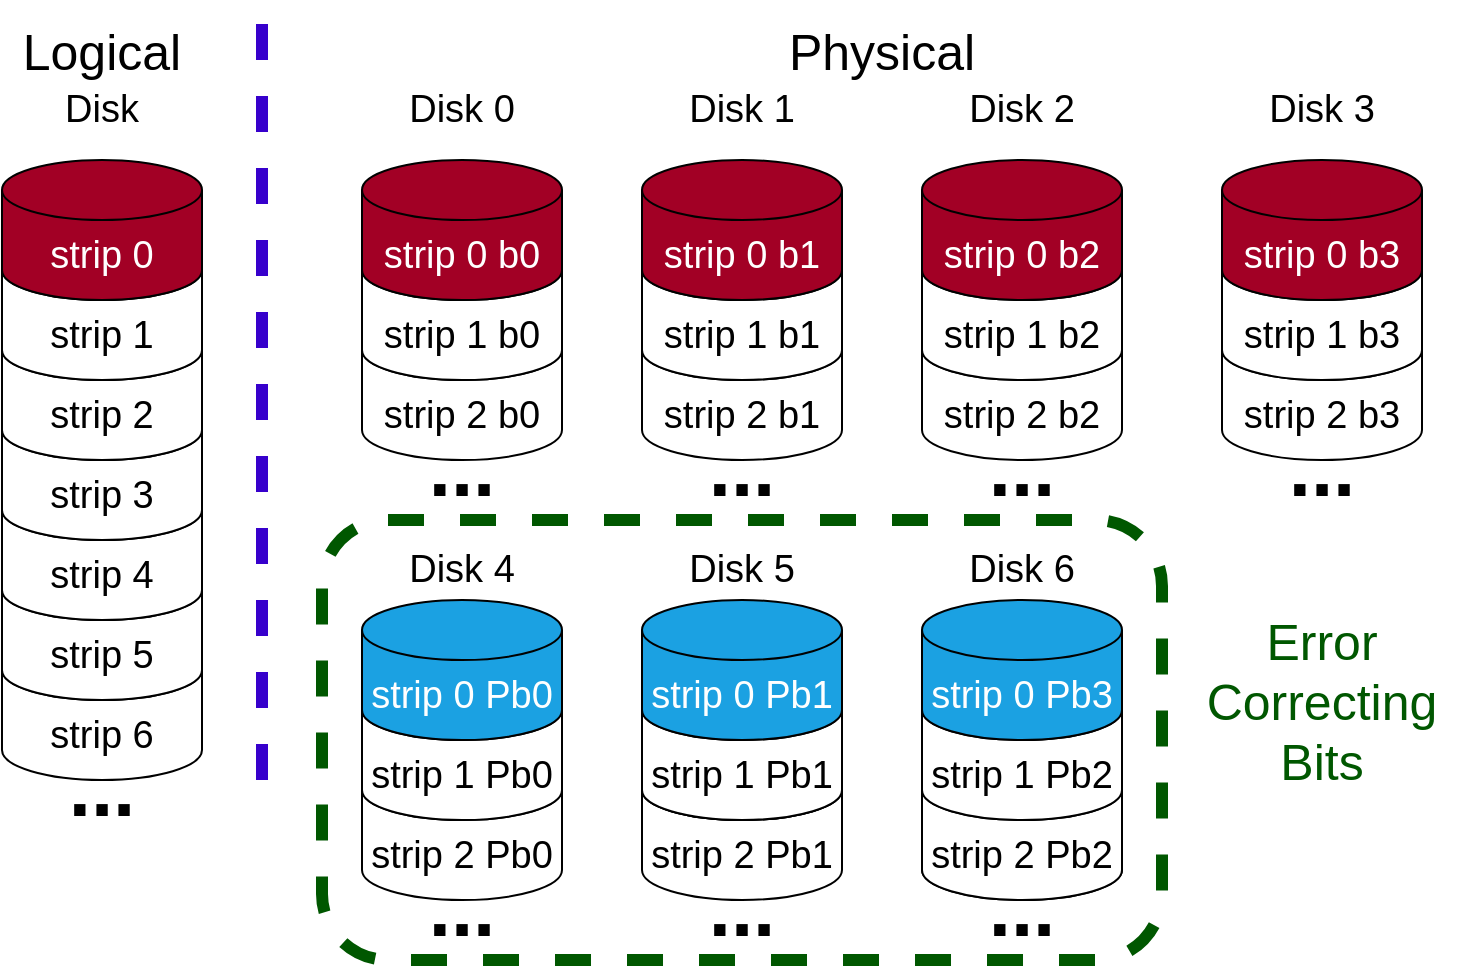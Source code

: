 <mxfile>
    <diagram id="EREMhzUzBn0KBrjSUYRr" name="Page-1">
        <mxGraphModel dx="857" dy="1174" grid="1" gridSize="10" guides="1" tooltips="1" connect="1" arrows="1" fold="1" page="1" pageScale="1" pageWidth="850" pageHeight="1100" math="0" shadow="0">
            <root>
                <mxCell id="0"/>
                <mxCell id="1" parent="0"/>
                <mxCell id="2" value="" style="rounded=1;whiteSpace=wrap;html=1;fontSize=19;dashed=1;fontColor=#ffffff;fillColor=none;strokeWidth=6;strokeColor=#005700;" vertex="1" parent="1">
                    <mxGeometry x="190" y="270" width="420" height="220" as="geometry"/>
                </mxCell>
                <mxCell id="3" value="strip 6" style="shape=cylinder3;whiteSpace=wrap;html=1;boundedLbl=1;backgroundOutline=1;size=15;fontSize=19;strokeColor=#000000;" vertex="1" parent="1">
                    <mxGeometry x="30" y="330" width="100" height="70" as="geometry"/>
                </mxCell>
                <mxCell id="4" value="strip 5" style="shape=cylinder3;whiteSpace=wrap;html=1;boundedLbl=1;backgroundOutline=1;size=15;fontSize=19;strokeColor=#000000;" vertex="1" parent="1">
                    <mxGeometry x="30" y="290" width="100" height="70" as="geometry"/>
                </mxCell>
                <mxCell id="5" value="strip 4" style="shape=cylinder3;whiteSpace=wrap;html=1;boundedLbl=1;backgroundOutline=1;size=15;fontSize=19;strokeColor=#000000;" vertex="1" parent="1">
                    <mxGeometry x="30" y="250" width="100" height="70" as="geometry"/>
                </mxCell>
                <mxCell id="6" value="strip 3" style="shape=cylinder3;whiteSpace=wrap;html=1;boundedLbl=1;backgroundOutline=1;size=15;fontSize=19;strokeColor=#000000;" vertex="1" parent="1">
                    <mxGeometry x="30" y="210" width="100" height="70" as="geometry"/>
                </mxCell>
                <mxCell id="7" value="strip 2" style="shape=cylinder3;whiteSpace=wrap;html=1;boundedLbl=1;backgroundOutline=1;size=15;fontSize=19;strokeColor=#000000;" vertex="1" parent="1">
                    <mxGeometry x="30" y="170" width="100" height="70" as="geometry"/>
                </mxCell>
                <mxCell id="8" value="strip 1" style="shape=cylinder3;whiteSpace=wrap;html=1;boundedLbl=1;backgroundOutline=1;size=15;fontSize=19;strokeColor=#000000;" vertex="1" parent="1">
                    <mxGeometry x="30" y="130" width="100" height="70" as="geometry"/>
                </mxCell>
                <mxCell id="9" value="strip 0" style="shape=cylinder3;whiteSpace=wrap;html=1;boundedLbl=1;backgroundOutline=1;size=15;fontSize=19;fillColor=#a20025;fontColor=#ffffff;strokeColor=#000000;" vertex="1" parent="1">
                    <mxGeometry x="30" y="90" width="100" height="70" as="geometry"/>
                </mxCell>
                <mxCell id="10" value="..." style="text;html=1;strokeColor=none;fillColor=none;align=center;verticalAlign=bottom;whiteSpace=wrap;rounded=0;fontSize=40;fontStyle=1" vertex="1" parent="1">
                    <mxGeometry x="35" y="400" width="90" height="30" as="geometry"/>
                </mxCell>
                <mxCell id="11" value="" style="endArrow=none;dashed=1;html=1;strokeWidth=6;fillColor=#6a00ff;strokeColor=#3700CC;" edge="1" parent="1">
                    <mxGeometry width="50" height="50" relative="1" as="geometry">
                        <mxPoint x="160" y="400" as="sourcePoint"/>
                        <mxPoint x="160" y="20" as="targetPoint"/>
                    </mxGeometry>
                </mxCell>
                <mxCell id="12" value="Disk" style="text;html=1;strokeColor=none;fillColor=none;align=center;verticalAlign=middle;whiteSpace=wrap;rounded=0;fontSize=19;" vertex="1" parent="1">
                    <mxGeometry x="35" y="40" width="90" height="50" as="geometry"/>
                </mxCell>
                <mxCell id="13" value="Physical" style="text;html=1;strokeColor=none;fillColor=none;align=center;verticalAlign=middle;whiteSpace=wrap;rounded=0;fontSize=25;" vertex="1" parent="1">
                    <mxGeometry x="425" y="10" width="90" height="50" as="geometry"/>
                </mxCell>
                <mxCell id="14" value="Logical" style="text;html=1;strokeColor=none;fillColor=none;align=center;verticalAlign=middle;whiteSpace=wrap;rounded=0;fontSize=25;" vertex="1" parent="1">
                    <mxGeometry x="35" y="10" width="90" height="50" as="geometry"/>
                </mxCell>
                <mxCell id="15" value="strip 2 b0" style="shape=cylinder3;whiteSpace=wrap;html=1;boundedLbl=1;backgroundOutline=1;size=15;fontSize=19;strokeColor=#000000;" vertex="1" parent="1">
                    <mxGeometry x="210" y="170" width="100" height="70" as="geometry"/>
                </mxCell>
                <mxCell id="16" value="strip 1 b0" style="shape=cylinder3;whiteSpace=wrap;html=1;boundedLbl=1;backgroundOutline=1;size=15;fontSize=19;strokeColor=#000000;" vertex="1" parent="1">
                    <mxGeometry x="210" y="130" width="100" height="70" as="geometry"/>
                </mxCell>
                <mxCell id="17" value="strip 0 b0" style="shape=cylinder3;whiteSpace=wrap;html=1;boundedLbl=1;backgroundOutline=1;size=15;fontSize=19;fillColor=#a20025;fontColor=#ffffff;strokeColor=#000000;" vertex="1" parent="1">
                    <mxGeometry x="210" y="90" width="100" height="70" as="geometry"/>
                </mxCell>
                <mxCell id="18" value="strip 2 b2" style="shape=cylinder3;whiteSpace=wrap;html=1;boundedLbl=1;backgroundOutline=1;size=15;fontSize=19;strokeColor=#000000;" vertex="1" parent="1">
                    <mxGeometry x="490" y="170" width="100" height="70" as="geometry"/>
                </mxCell>
                <mxCell id="19" value="strip 1 b2" style="shape=cylinder3;whiteSpace=wrap;html=1;boundedLbl=1;backgroundOutline=1;size=15;fontSize=19;strokeColor=#000000;" vertex="1" parent="1">
                    <mxGeometry x="490" y="130" width="100" height="70" as="geometry"/>
                </mxCell>
                <mxCell id="20" value="strip 0 b2" style="shape=cylinder3;whiteSpace=wrap;html=1;boundedLbl=1;backgroundOutline=1;size=15;fontSize=19;fillColor=#a20025;fontColor=#ffffff;strokeColor=#000000;" vertex="1" parent="1">
                    <mxGeometry x="490" y="90" width="100" height="70" as="geometry"/>
                </mxCell>
                <mxCell id="21" value="strip 2 b1" style="shape=cylinder3;whiteSpace=wrap;html=1;boundedLbl=1;backgroundOutline=1;size=15;fontSize=19;strokeColor=#000000;" vertex="1" parent="1">
                    <mxGeometry x="350" y="170" width="100" height="70" as="geometry"/>
                </mxCell>
                <mxCell id="22" value="strip 1 b1" style="shape=cylinder3;whiteSpace=wrap;html=1;boundedLbl=1;backgroundOutline=1;size=15;fontSize=19;strokeColor=#000000;" vertex="1" parent="1">
                    <mxGeometry x="350" y="130" width="100" height="70" as="geometry"/>
                </mxCell>
                <mxCell id="23" value="strip 0 b1" style="shape=cylinder3;whiteSpace=wrap;html=1;boundedLbl=1;backgroundOutline=1;size=15;fontSize=19;fillColor=#a20025;fontColor=#ffffff;strokeColor=#000000;" vertex="1" parent="1">
                    <mxGeometry x="350" y="90" width="100" height="70" as="geometry"/>
                </mxCell>
                <mxCell id="24" value="strip 2 b3" style="shape=cylinder3;whiteSpace=wrap;html=1;boundedLbl=1;backgroundOutline=1;size=15;fontSize=19;strokeColor=#000000;" vertex="1" parent="1">
                    <mxGeometry x="640" y="170" width="100" height="70" as="geometry"/>
                </mxCell>
                <mxCell id="25" value="strip 1 b3" style="shape=cylinder3;whiteSpace=wrap;html=1;boundedLbl=1;backgroundOutline=1;size=15;fontSize=19;strokeColor=#000000;" vertex="1" parent="1">
                    <mxGeometry x="640" y="130" width="100" height="70" as="geometry"/>
                </mxCell>
                <mxCell id="26" value="strip 0 b3" style="shape=cylinder3;whiteSpace=wrap;html=1;boundedLbl=1;backgroundOutline=1;size=15;fontSize=19;fillColor=#a20025;fontColor=#ffffff;strokeColor=#000000;" vertex="1" parent="1">
                    <mxGeometry x="640" y="90" width="100" height="70" as="geometry"/>
                </mxCell>
                <mxCell id="27" value="Disk 2" style="text;html=1;strokeColor=none;fillColor=none;align=center;verticalAlign=middle;whiteSpace=wrap;rounded=0;fontSize=19;" vertex="1" parent="1">
                    <mxGeometry x="495" y="40" width="90" height="50" as="geometry"/>
                </mxCell>
                <mxCell id="28" value="Disk 3" style="text;html=1;strokeColor=none;fillColor=none;align=center;verticalAlign=middle;whiteSpace=wrap;rounded=0;fontSize=19;" vertex="1" parent="1">
                    <mxGeometry x="645" y="40" width="90" height="50" as="geometry"/>
                </mxCell>
                <mxCell id="29" value="..." style="text;html=1;strokeColor=none;fillColor=none;align=center;verticalAlign=bottom;whiteSpace=wrap;rounded=0;fontSize=40;fontStyle=1" vertex="1" parent="1">
                    <mxGeometry x="215" y="240" width="90" height="30" as="geometry"/>
                </mxCell>
                <mxCell id="30" value="..." style="text;html=1;strokeColor=none;fillColor=none;align=center;verticalAlign=bottom;whiteSpace=wrap;rounded=0;fontSize=40;fontStyle=1" vertex="1" parent="1">
                    <mxGeometry x="355" y="240" width="90" height="30" as="geometry"/>
                </mxCell>
                <mxCell id="31" value="..." style="text;html=1;strokeColor=none;fillColor=none;align=center;verticalAlign=bottom;whiteSpace=wrap;rounded=0;fontSize=40;fontStyle=1" vertex="1" parent="1">
                    <mxGeometry x="495" y="240" width="90" height="30" as="geometry"/>
                </mxCell>
                <mxCell id="32" value="..." style="text;html=1;strokeColor=none;fillColor=none;align=center;verticalAlign=bottom;whiteSpace=wrap;rounded=0;fontSize=40;fontStyle=1" vertex="1" parent="1">
                    <mxGeometry x="645" y="240" width="90" height="30" as="geometry"/>
                </mxCell>
                <mxCell id="33" value="Disk 0" style="text;html=1;strokeColor=none;fillColor=none;align=center;verticalAlign=middle;whiteSpace=wrap;rounded=0;fontSize=19;" vertex="1" parent="1">
                    <mxGeometry x="215" y="40" width="90" height="50" as="geometry"/>
                </mxCell>
                <mxCell id="34" value="Disk 1" style="text;html=1;strokeColor=none;fillColor=none;align=center;verticalAlign=middle;whiteSpace=wrap;rounded=0;fontSize=19;" vertex="1" parent="1">
                    <mxGeometry x="355" y="40" width="90" height="50" as="geometry"/>
                </mxCell>
                <mxCell id="35" value="&lt;span&gt;strip 2 Pb0&lt;/span&gt;" style="shape=cylinder3;whiteSpace=wrap;html=1;boundedLbl=1;backgroundOutline=1;size=15;fontSize=19;strokeColor=#000000;fontColor=#000000;" vertex="1" parent="1">
                    <mxGeometry x="210" y="390" width="100" height="70" as="geometry"/>
                </mxCell>
                <mxCell id="36" value="&lt;span&gt;strip 1 Pb0&lt;/span&gt;" style="shape=cylinder3;whiteSpace=wrap;html=1;boundedLbl=1;backgroundOutline=1;size=15;fontSize=19;strokeColor=#000000;fontColor=#000000;" vertex="1" parent="1">
                    <mxGeometry x="210" y="350" width="100" height="70" as="geometry"/>
                </mxCell>
                <mxCell id="37" value="strip 0 Pb0" style="shape=cylinder3;whiteSpace=wrap;html=1;boundedLbl=1;backgroundOutline=1;size=15;fontSize=19;fillColor=#1ba1e2;fontColor=#ffffff;strokeColor=#000000;" vertex="1" parent="1">
                    <mxGeometry x="210" y="310" width="100" height="70" as="geometry"/>
                </mxCell>
                <mxCell id="38" value="&lt;span style=&quot;color: rgb(255 , 255 , 255)&quot;&gt;strip 2 P2&lt;/span&gt;" style="shape=cylinder3;whiteSpace=wrap;html=1;boundedLbl=1;backgroundOutline=1;size=15;fontSize=19;strokeColor=#000000;" vertex="1" parent="1">
                    <mxGeometry x="490" y="390" width="100" height="70" as="geometry"/>
                </mxCell>
                <mxCell id="39" value="&lt;span style=&quot;color: rgb(255 , 255 , 255)&quot;&gt;strip 1 P2&lt;/span&gt;" style="shape=cylinder3;whiteSpace=wrap;html=1;boundedLbl=1;backgroundOutline=1;size=15;fontSize=19;strokeColor=#000000;" vertex="1" parent="1">
                    <mxGeometry x="490" y="350" width="100" height="70" as="geometry"/>
                </mxCell>
                <mxCell id="41" value="&lt;span&gt;strip 2 Pb1&lt;/span&gt;" style="shape=cylinder3;whiteSpace=wrap;html=1;boundedLbl=1;backgroundOutline=1;size=15;fontSize=19;strokeColor=#000000;fontColor=#000000;" vertex="1" parent="1">
                    <mxGeometry x="350" y="390" width="100" height="70" as="geometry"/>
                </mxCell>
                <mxCell id="42" value="&lt;span style=&quot;color: rgb(255 , 255 , 255)&quot;&gt;strip 1 P1&lt;/span&gt;" style="shape=cylinder3;whiteSpace=wrap;html=1;boundedLbl=1;backgroundOutline=1;size=15;fontSize=19;strokeColor=#000000;" vertex="1" parent="1">
                    <mxGeometry x="350" y="350" width="100" height="70" as="geometry"/>
                </mxCell>
                <mxCell id="47" value="Disk 6" style="text;html=1;strokeColor=none;fillColor=none;align=center;verticalAlign=middle;whiteSpace=wrap;rounded=0;fontSize=19;" vertex="1" parent="1">
                    <mxGeometry x="495" y="270" width="90" height="50" as="geometry"/>
                </mxCell>
                <mxCell id="49" value="Error Correcting Bits" style="text;html=1;strokeColor=none;fillColor=none;align=center;verticalAlign=middle;whiteSpace=wrap;rounded=0;dashed=1;fontSize=25;fontColor=#005700;" vertex="1" parent="1">
                    <mxGeometry x="620" y="350" width="140" height="20" as="geometry"/>
                </mxCell>
                <mxCell id="50" value="..." style="text;html=1;strokeColor=none;fillColor=none;align=center;verticalAlign=bottom;whiteSpace=wrap;rounded=0;fontSize=40;fontStyle=1" vertex="1" parent="1">
                    <mxGeometry x="215" y="460" width="90" height="30" as="geometry"/>
                </mxCell>
                <mxCell id="51" value="..." style="text;html=1;strokeColor=none;fillColor=none;align=center;verticalAlign=bottom;whiteSpace=wrap;rounded=0;fontSize=40;fontStyle=1" vertex="1" parent="1">
                    <mxGeometry x="355" y="460" width="90" height="30" as="geometry"/>
                </mxCell>
                <mxCell id="52" value="..." style="text;html=1;strokeColor=none;fillColor=none;align=center;verticalAlign=bottom;whiteSpace=wrap;rounded=0;fontSize=40;fontStyle=1" vertex="1" parent="1">
                    <mxGeometry x="495" y="460" width="90" height="30" as="geometry"/>
                </mxCell>
                <mxCell id="54" value="Disk 4" style="text;html=1;strokeColor=none;fillColor=none;align=center;verticalAlign=middle;whiteSpace=wrap;rounded=0;fontSize=19;" vertex="1" parent="1">
                    <mxGeometry x="215" y="270" width="90" height="50" as="geometry"/>
                </mxCell>
                <mxCell id="55" value="Disk 5" style="text;html=1;strokeColor=none;fillColor=none;align=center;verticalAlign=middle;whiteSpace=wrap;rounded=0;fontSize=19;" vertex="1" parent="1">
                    <mxGeometry x="355" y="270" width="90" height="50" as="geometry"/>
                </mxCell>
                <mxCell id="56" value="&lt;span&gt;strip 2 Pb2&lt;/span&gt;" style="shape=cylinder3;whiteSpace=wrap;html=1;boundedLbl=1;backgroundOutline=1;size=15;fontSize=19;strokeColor=#000000;fontColor=#000000;" vertex="1" parent="1">
                    <mxGeometry x="490" y="390" width="100" height="70" as="geometry"/>
                </mxCell>
                <mxCell id="57" value="&lt;span&gt;strip 1 Pb2&lt;/span&gt;" style="shape=cylinder3;whiteSpace=wrap;html=1;boundedLbl=1;backgroundOutline=1;size=15;fontSize=19;strokeColor=#000000;fontColor=#000000;" vertex="1" parent="1">
                    <mxGeometry x="490" y="350" width="100" height="70" as="geometry"/>
                </mxCell>
                <mxCell id="58" value="&lt;span&gt;strip 1 Pb1&lt;/span&gt;" style="shape=cylinder3;whiteSpace=wrap;html=1;boundedLbl=1;backgroundOutline=1;size=15;fontSize=19;strokeColor=#000000;fontColor=#000000;" vertex="1" parent="1">
                    <mxGeometry x="350" y="350" width="100" height="70" as="geometry"/>
                </mxCell>
                <mxCell id="43" value="strip 0 Pb1" style="shape=cylinder3;whiteSpace=wrap;html=1;boundedLbl=1;backgroundOutline=1;size=15;fontSize=19;fillColor=#1ba1e2;fontColor=#ffffff;strokeColor=#000000;" vertex="1" parent="1">
                    <mxGeometry x="350" y="310" width="100" height="70" as="geometry"/>
                </mxCell>
                <mxCell id="40" value="strip 0 Pb3" style="shape=cylinder3;whiteSpace=wrap;html=1;boundedLbl=1;backgroundOutline=1;size=15;fontSize=19;fillColor=#1ba1e2;fontColor=#ffffff;strokeColor=#000000;" vertex="1" parent="1">
                    <mxGeometry x="490" y="310" width="100" height="70" as="geometry"/>
                </mxCell>
            </root>
        </mxGraphModel>
    </diagram>
</mxfile>